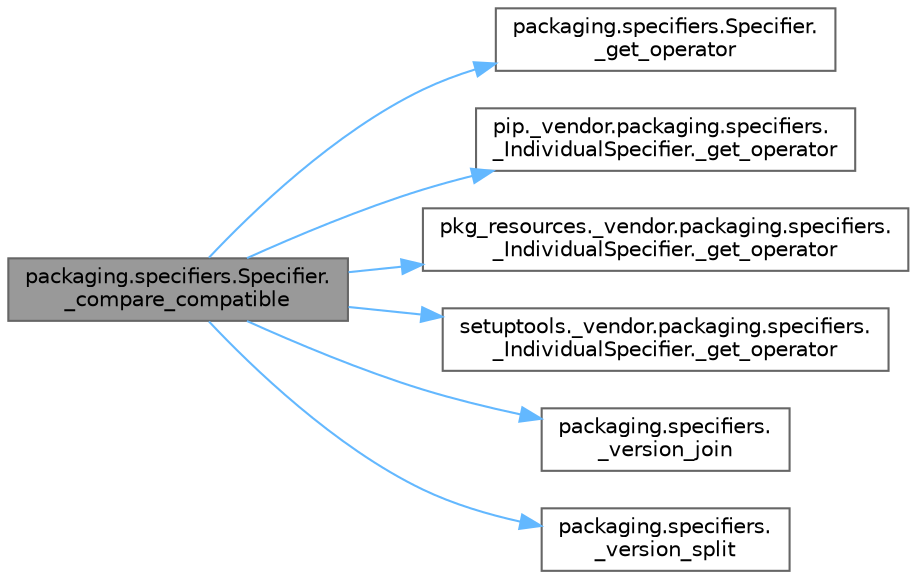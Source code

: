 digraph "packaging.specifiers.Specifier._compare_compatible"
{
 // LATEX_PDF_SIZE
  bgcolor="transparent";
  edge [fontname=Helvetica,fontsize=10,labelfontname=Helvetica,labelfontsize=10];
  node [fontname=Helvetica,fontsize=10,shape=box,height=0.2,width=0.4];
  rankdir="LR";
  Node1 [id="Node000001",label="packaging.specifiers.Specifier.\l_compare_compatible",height=0.2,width=0.4,color="gray40", fillcolor="grey60", style="filled", fontcolor="black",tooltip=" "];
  Node1 -> Node2 [id="edge1_Node000001_Node000002",color="steelblue1",style="solid",tooltip=" "];
  Node2 [id="Node000002",label="packaging.specifiers.Specifier.\l_get_operator",height=0.2,width=0.4,color="grey40", fillcolor="white", style="filled",URL="$classpackaging_1_1specifiers_1_1_specifier.html#af9f4549cbb4b2550c254715bce7e2fea",tooltip=" "];
  Node1 -> Node3 [id="edge2_Node000001_Node000003",color="steelblue1",style="solid",tooltip=" "];
  Node3 [id="Node000003",label="pip._vendor.packaging.specifiers.\l_IndividualSpecifier._get_operator",height=0.2,width=0.4,color="grey40", fillcolor="white", style="filled",URL="$classpip_1_1__vendor_1_1packaging_1_1specifiers_1_1___individual_specifier.html#a1c48fa219a2f2d101398621e553af540",tooltip=" "];
  Node1 -> Node4 [id="edge3_Node000001_Node000004",color="steelblue1",style="solid",tooltip=" "];
  Node4 [id="Node000004",label="pkg_resources._vendor.packaging.specifiers.\l_IndividualSpecifier._get_operator",height=0.2,width=0.4,color="grey40", fillcolor="white", style="filled",URL="$classpkg__resources_1_1__vendor_1_1packaging_1_1specifiers_1_1___individual_specifier.html#a73911b76150a0a3572ed262cba0937df",tooltip=" "];
  Node1 -> Node5 [id="edge4_Node000001_Node000005",color="steelblue1",style="solid",tooltip=" "];
  Node5 [id="Node000005",label="setuptools._vendor.packaging.specifiers.\l_IndividualSpecifier._get_operator",height=0.2,width=0.4,color="grey40", fillcolor="white", style="filled",URL="$classsetuptools_1_1__vendor_1_1packaging_1_1specifiers_1_1___individual_specifier.html#a04ead83dc1246153c5443b0a3c44ea94",tooltip=" "];
  Node1 -> Node6 [id="edge5_Node000001_Node000006",color="steelblue1",style="solid",tooltip=" "];
  Node6 [id="Node000006",label="packaging.specifiers.\l_version_join",height=0.2,width=0.4,color="grey40", fillcolor="white", style="filled",URL="$namespacepackaging_1_1specifiers.html#a2720a394f5e7eea3a8c9ac8209358520",tooltip=" "];
  Node1 -> Node7 [id="edge6_Node000001_Node000007",color="steelblue1",style="solid",tooltip=" "];
  Node7 [id="Node000007",label="packaging.specifiers.\l_version_split",height=0.2,width=0.4,color="grey40", fillcolor="white", style="filled",URL="$namespacepackaging_1_1specifiers.html#ab3ec7a7f8d808ae055418f0779040085",tooltip=" "];
}
